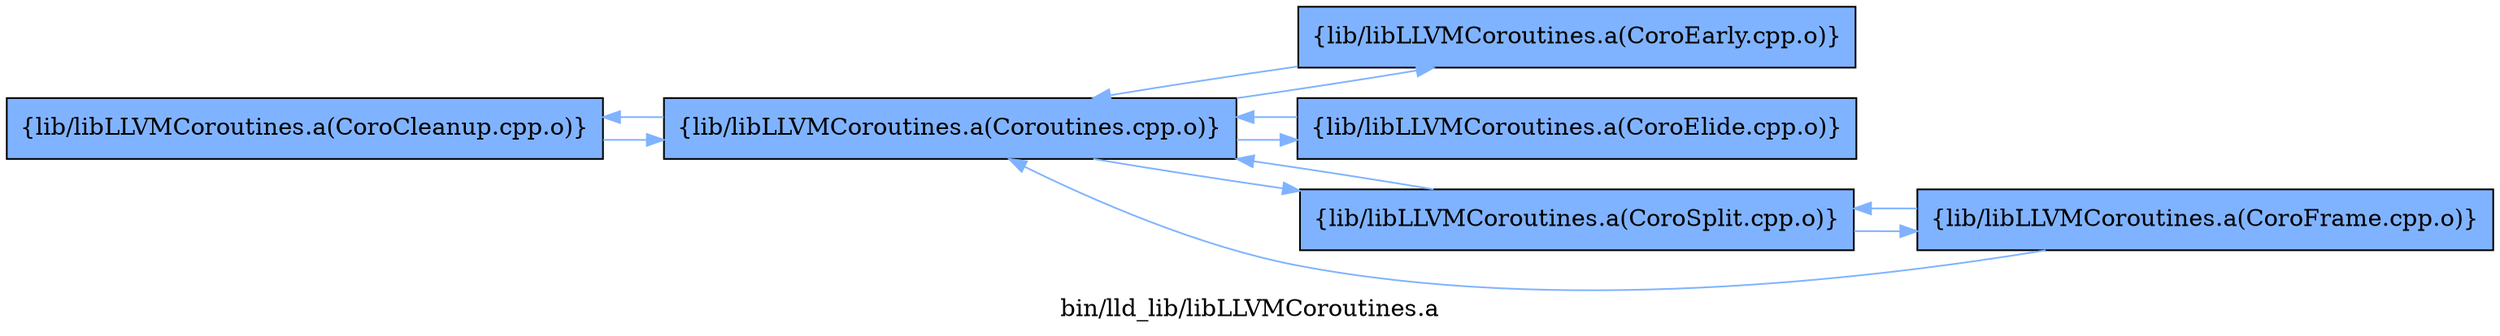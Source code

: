 digraph "bin/lld_lib/libLLVMCoroutines.a" {
	label="bin/lld_lib/libLLVMCoroutines.a";
	rankdir=LR;
	{ rank=same; Node0x55fd7b8020d8;  }
	{ rank=same; Node0x55fd7b80cf88;  }
	{ rank=same; Node0x55fd7b80c128; Node0x55fd7b80e1f8; Node0x55fd7b80e9c8;  }

	Node0x55fd7b8020d8 [shape=record,shape=box,group=1,style=filled,fillcolor="0.600000 0.5 1",label="{lib/libLLVMCoroutines.a(CoroCleanup.cpp.o)}"];
	Node0x55fd7b8020d8 -> Node0x55fd7b80cf88[color="0.600000 0.5 1"];
	Node0x55fd7b80c128 [shape=record,shape=box,group=1,style=filled,fillcolor="0.600000 0.5 1",label="{lib/libLLVMCoroutines.a(CoroEarly.cpp.o)}"];
	Node0x55fd7b80c128 -> Node0x55fd7b80cf88[color="0.600000 0.5 1"];
	Node0x55fd7b80e1f8 [shape=record,shape=box,group=1,style=filled,fillcolor="0.600000 0.5 1",label="{lib/libLLVMCoroutines.a(CoroElide.cpp.o)}"];
	Node0x55fd7b80e1f8 -> Node0x55fd7b80cf88[color="0.600000 0.5 1"];
	Node0x55fd7b80e9c8 [shape=record,shape=box,group=1,style=filled,fillcolor="0.600000 0.5 1",label="{lib/libLLVMCoroutines.a(CoroSplit.cpp.o)}"];
	Node0x55fd7b80e9c8 -> Node0x55fd7b80cf88[color="0.600000 0.5 1"];
	Node0x55fd7b80e9c8 -> Node0x55fd7b80dc08[color="0.600000 0.5 1"];
	Node0x55fd7b80cf88 [shape=record,shape=box,group=1,style=filled,fillcolor="0.600000 0.5 1",label="{lib/libLLVMCoroutines.a(Coroutines.cpp.o)}"];
	Node0x55fd7b80cf88 -> Node0x55fd7b8020d8[color="0.600000 0.5 1"];
	Node0x55fd7b80cf88 -> Node0x55fd7b80c128[color="0.600000 0.5 1"];
	Node0x55fd7b80cf88 -> Node0x55fd7b80e1f8[color="0.600000 0.5 1"];
	Node0x55fd7b80cf88 -> Node0x55fd7b80e9c8[color="0.600000 0.5 1"];
	Node0x55fd7b80dc08 [shape=record,shape=box,group=1,style=filled,fillcolor="0.600000 0.5 1",label="{lib/libLLVMCoroutines.a(CoroFrame.cpp.o)}"];
	Node0x55fd7b80dc08 -> Node0x55fd7b80cf88[color="0.600000 0.5 1"];
	Node0x55fd7b80dc08 -> Node0x55fd7b80e9c8[color="0.600000 0.5 1"];
}
